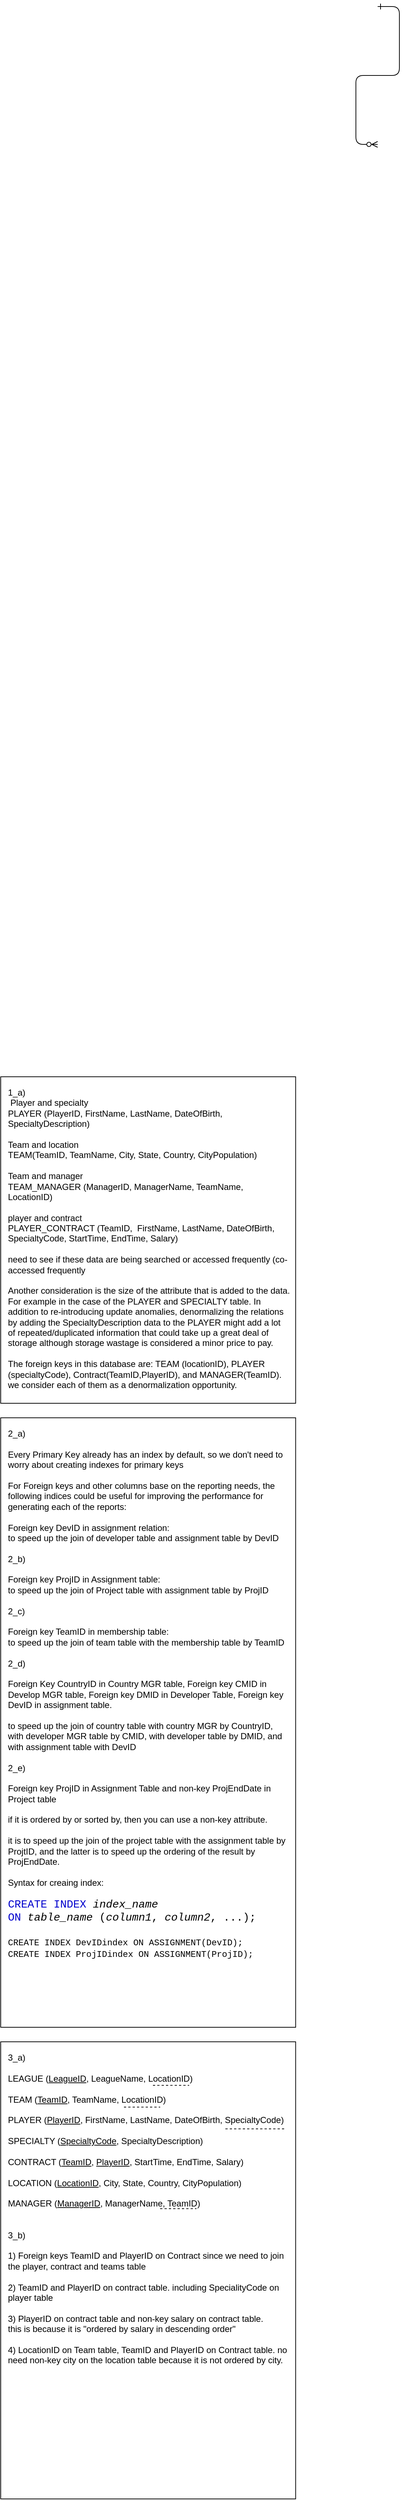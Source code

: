 <mxfile version="14.5.4" type="device"><diagram id="R2lEEEUBdFMjLlhIrx00" name="Page-1"><mxGraphModel dx="448" dy="445" grid="1" gridSize="10" guides="1" tooltips="1" connect="1" arrows="1" fold="1" page="1" pageScale="1" pageWidth="850" pageHeight="1100" math="0" shadow="0" extFonts="Permanent Marker^https://fonts.googleapis.com/css?family=Permanent+Marker"><root><mxCell id="0"/><mxCell id="1" parent="0"/><mxCell id="C-vyLk0tnHw3VtMMgP7b-12" value="" style="edgeStyle=entityRelationEdgeStyle;endArrow=ERzeroToMany;startArrow=ERone;endFill=1;startFill=0;" parent="1" edge="1"><mxGeometry width="100" height="100" relative="1" as="geometry"><mxPoint x="700" y="165" as="sourcePoint"/><mxPoint x="700" y="355" as="targetPoint"/></mxGeometry></mxCell><mxCell id="OPRXsKHjgNAOmNjHAgY9-2" value="&lt;div&gt;1_a)&lt;/div&gt;&lt;div&gt;&amp;nbsp;Player and specialty&lt;/div&gt;&lt;div&gt;PLAYER (PlayerID, FirstName, LastName, DateOfBirth, SpecialtyDescription)&lt;br&gt;&lt;/div&gt;&lt;div&gt;&lt;br&gt;&lt;/div&gt;&lt;div&gt;Team and location&lt;/div&gt;&lt;div&gt;TEAM(TeamID, TeamName, City, State, Country, CityPopulation)&lt;br&gt;&lt;/div&gt;&lt;div&gt;&lt;br&gt;&lt;/div&gt;&lt;div&gt;Team and manager&lt;/div&gt;&lt;div&gt;TEAM_MANAGER (ManagerID, ManagerName, TeamName, LocationID)&lt;/div&gt;&lt;div&gt;&lt;br&gt;&lt;/div&gt;&lt;div&gt;player and contract&lt;/div&gt;&lt;div&gt;PLAYER_CONTRACT (TeamID,&amp;nbsp; FirstName, LastName, DateOfBirth, SpecialtyCode, StartTime, EndTime, Salary)&lt;br&gt;&lt;/div&gt;&lt;div&gt;&lt;br&gt;&lt;/div&gt;&lt;div&gt;need to see if these data are being searched or accessed frequently (co-accessed frequently&lt;/div&gt;&lt;div&gt;&lt;br&gt;&lt;/div&gt;&lt;div&gt;Another consideration is the size of the attribute that is added to the data. For example in the case of the PLAYER and SPECIALTY table. In addition to re-introducing update anomalies, denormalizing the relations by adding the SpecialtyDescription data to the PLAYER might add a lot of repeated/duplicated information that could take up a great deal of storage although storage wastage is considered a minor price to pay.&lt;/div&gt;&lt;div&gt;&lt;br&gt;&lt;/div&gt;&lt;div&gt;The foreign keys in this database are: TEAM (locationID), PLAYER (specialtyCode), Contract(TeamID,PlayerID), and MANAGER(TeamID). we consider each of them as a denormalization opportunity.&lt;/div&gt;&lt;div&gt;&lt;br&gt;&lt;/div&gt;&lt;div&gt;&lt;br&gt;&lt;/div&gt;&lt;div&gt;&lt;br&gt;&lt;/div&gt;&lt;div&gt;&lt;br&gt;&lt;/div&gt;&lt;div&gt;&lt;br&gt;&lt;/div&gt;" style="whiteSpace=wrap;html=1;verticalAlign=top;spacing=10;align=left;" vertex="1" parent="1"><mxGeometry x="180" y="1640" width="406.88" height="450" as="geometry"/></mxCell><mxCell id="OPRXsKHjgNAOmNjHAgY9-3" value="&lt;div&gt;2_a)&lt;/div&gt;&lt;div&gt;&lt;br&gt;&lt;/div&gt;&lt;div&gt;Every Primary Key already has an index by default, so we don't need to worry about creating indexes for primary keys&lt;/div&gt;&lt;div&gt;&lt;br&gt;&lt;/div&gt;&lt;div&gt;For Foreign keys and other columns base on the reporting needs, the following indices could be useful for improving the performance for generating each of the reports:&lt;/div&gt;&lt;div&gt;&lt;br&gt;&lt;/div&gt;&lt;div&gt;Foreign key DevID in assignment relation:&amp;nbsp;&lt;/div&gt;&lt;div&gt;to speed up the join of developer table and assignment table by DevID&lt;/div&gt;&lt;div&gt;&lt;br&gt;&lt;/div&gt;&lt;div&gt;2_b)&lt;/div&gt;&lt;div&gt;&lt;br&gt;&lt;/div&gt;&lt;div&gt;Foreign key ProjID in Assignment table:&lt;/div&gt;&lt;div&gt;to speed up the join of Project table with assignment table by ProjID&lt;/div&gt;&lt;div&gt;&lt;br&gt;&lt;/div&gt;&lt;div&gt;2_c)&amp;nbsp;&lt;/div&gt;&lt;div&gt;&lt;br&gt;&lt;/div&gt;&lt;div&gt;Foreign key TeamID in membership table:&lt;/div&gt;&lt;div&gt;to speed up the join of team table with the membership table by TeamID&lt;/div&gt;&lt;div&gt;&lt;br&gt;&lt;/div&gt;&lt;div&gt;2_d)&lt;/div&gt;&lt;div&gt;&lt;br&gt;&lt;/div&gt;&lt;div&gt;Foreign Key CountryID in Country MGR&amp;nbsp;table, Foreign key CMID in Develop MGR table, Foreign key DMID in Developer Table, Foreign key DevID in assignment table.&lt;/div&gt;&lt;div&gt;&lt;br&gt;&lt;/div&gt;&lt;div&gt;to speed up the join of country table with country MGR by CountryID, with developer MGR table by CMID, with developer table by DMID, and with assignment table with DevID&lt;/div&gt;&lt;div&gt;&lt;br&gt;&lt;/div&gt;&lt;div&gt;2_e)&lt;/div&gt;&lt;div&gt;&lt;br&gt;&lt;/div&gt;&lt;div&gt;Foreign key ProjID in Assignment Table and non-key ProjEndDate in Project table&lt;/div&gt;&lt;div&gt;&lt;br&gt;&lt;/div&gt;&lt;div&gt;if it is ordered by or sorted by, then you can use a non-key attribute.&lt;/div&gt;&lt;div&gt;&lt;br&gt;&lt;/div&gt;&lt;div&gt;it is to speed up the join of the project table with the assignment table by ProjtID, and the latter is to speed up the ordering of the result by ProjEndDate.&lt;/div&gt;&lt;div&gt;&lt;br&gt;&lt;/div&gt;&lt;div&gt;Syntax for creaing index:&lt;/div&gt;&lt;div&gt;&lt;br&gt;&lt;/div&gt;&lt;div&gt;&lt;span class=&quot;sqlkeywordcolor&quot; style=&quot;box-sizing: inherit ; color: mediumblue ; font-family: &amp;#34;consolas&amp;#34; , &amp;#34;courier new&amp;#34; ; font-size: 15px ; background-color: rgb(255 , 255 , 255)&quot;&gt;CREATE&lt;/span&gt;&lt;span style=&quot;font-family: &amp;#34;consolas&amp;#34; , &amp;#34;courier new&amp;#34; ; font-size: 15px ; background-color: rgb(255 , 255 , 255)&quot;&gt;&amp;nbsp;&lt;/span&gt;&lt;span class=&quot;sqlkeywordcolor&quot; style=&quot;box-sizing: inherit ; color: mediumblue ; font-family: &amp;#34;consolas&amp;#34; , &amp;#34;courier new&amp;#34; ; font-size: 15px ; background-color: rgb(255 , 255 , 255)&quot;&gt;INDEX&lt;/span&gt;&lt;span style=&quot;font-family: &amp;#34;consolas&amp;#34; , &amp;#34;courier new&amp;#34; ; font-size: 15px ; background-color: rgb(255 , 255 , 255)&quot;&gt;&amp;nbsp;&lt;/span&gt;&lt;em style=&quot;box-sizing: inherit ; font-family: &amp;#34;consolas&amp;#34; , &amp;#34;courier new&amp;#34; ; font-size: 15px ; background-color: rgb(255 , 255 , 255)&quot;&gt;index_name&lt;/em&gt;&lt;br style=&quot;box-sizing: inherit ; font-family: &amp;#34;consolas&amp;#34; , &amp;#34;courier new&amp;#34; ; font-size: 15px ; background-color: rgb(255 , 255 , 255)&quot;&gt;&lt;span class=&quot;sqlkeywordcolor&quot; style=&quot;box-sizing: inherit ; color: mediumblue ; font-family: &amp;#34;consolas&amp;#34; , &amp;#34;courier new&amp;#34; ; font-size: 15px ; background-color: rgb(255 , 255 , 255)&quot;&gt;ON&lt;/span&gt;&lt;span style=&quot;font-family: &amp;#34;consolas&amp;#34; , &amp;#34;courier new&amp;#34; ; font-size: 15px ; background-color: rgb(255 , 255 , 255)&quot;&gt;&amp;nbsp;&lt;/span&gt;&lt;em style=&quot;box-sizing: inherit ; font-family: &amp;#34;consolas&amp;#34; , &amp;#34;courier new&amp;#34; ; font-size: 15px ; background-color: rgb(255 , 255 , 255)&quot;&gt;table_name&lt;/em&gt;&lt;span style=&quot;font-family: &amp;#34;consolas&amp;#34; , &amp;#34;courier new&amp;#34; ; font-size: 15px ; background-color: rgb(255 , 255 , 255)&quot;&gt;&amp;nbsp;(&lt;/span&gt;&lt;em style=&quot;box-sizing: inherit ; font-family: &amp;#34;consolas&amp;#34; , &amp;#34;courier new&amp;#34; ; font-size: 15px ; background-color: rgb(255 , 255 , 255)&quot;&gt;column1&lt;/em&gt;&lt;span style=&quot;font-family: &amp;#34;consolas&amp;#34; , &amp;#34;courier new&amp;#34; ; font-size: 15px ; background-color: rgb(255 , 255 , 255)&quot;&gt;,&amp;nbsp;&lt;/span&gt;&lt;em style=&quot;box-sizing: inherit ; font-family: &amp;#34;consolas&amp;#34; , &amp;#34;courier new&amp;#34; ; font-size: 15px ; background-color: rgb(255 , 255 , 255)&quot;&gt;column2&lt;/em&gt;&lt;span style=&quot;font-family: &amp;#34;consolas&amp;#34; , &amp;#34;courier new&amp;#34; ; font-size: 15px ; background-color: rgb(255 , 255 , 255)&quot;&gt;, ...);&lt;/span&gt;&lt;br&gt;&lt;/div&gt;&lt;div style=&quot;font-size: 14px&quot;&gt;&lt;span style=&quot;font-family: &amp;#34;consolas&amp;#34; , &amp;#34;courier new&amp;#34; ; background-color: rgb(255 , 255 , 255)&quot;&gt;&lt;br&gt;&lt;/span&gt;&lt;/div&gt;&lt;div&gt;&lt;font face=&quot;consolas, courier new&quot;&gt;&lt;span style=&quot;background-color: rgb(255 , 255 , 255)&quot;&gt;CREATE INDEX DevIDindex ON ASSIGNMENT(DevID);&lt;/span&gt;&lt;/font&gt;&lt;/div&gt;&lt;div&gt;&lt;span style=&quot;font-family: &amp;#34;consolas&amp;#34; , &amp;#34;courier new&amp;#34; ; background-color: rgb(255 , 255 , 255)&quot;&gt;CREATE INDEX ProjIDindex ON ASSIGNMENT(ProjID);&lt;/span&gt;&lt;font face=&quot;consolas, courier new&quot;&gt;&lt;span style=&quot;background-color: rgb(255 , 255 , 255)&quot;&gt;&lt;br&gt;&lt;/span&gt;&lt;/font&gt;&lt;/div&gt;" style="whiteSpace=wrap;html=1;verticalAlign=top;spacing=10;align=left;" vertex="1" parent="1"><mxGeometry x="180" y="2110" width="406.88" height="840" as="geometry"/></mxCell><mxCell id="OPRXsKHjgNAOmNjHAgY9-4" value="3_a)&lt;br&gt;&lt;br&gt;LEAGUE (&lt;u&gt;LeagueID&lt;/u&gt;, LeagueName, LocationID)&lt;br&gt;&lt;br&gt;TEAM (&lt;u&gt;TeamID&lt;/u&gt;, TeamName, LocationID)&lt;br&gt;&lt;br&gt;PLAYER (&lt;u&gt;PlayerID&lt;/u&gt;, FirstName, LastName, DateOfBirth, SpecialtyCode)&lt;br&gt;&lt;br&gt;SPECIALTY (&lt;u&gt;SpecialtyCode&lt;/u&gt;, SpecialtyDescription)&lt;br&gt;&lt;br&gt;CONTRACT (&lt;u&gt;TeamID&lt;/u&gt;, &lt;u&gt;PlayerID&lt;/u&gt;, StartTime, EndTime, Salary)&lt;br&gt;&lt;br&gt;LOCATION (&lt;u&gt;LocationID&lt;/u&gt;, City, State, Country, CityPopulation)&lt;br&gt;&lt;br&gt;MANAGER (&lt;u&gt;ManagerID&lt;/u&gt;, ManagerName, TeamID)&lt;br&gt;&lt;br&gt;&lt;br&gt;3_b)&lt;br&gt;&lt;br&gt;1) Foreign keys TeamID and PlayerID on Contract since we need to join the player, contract and teams table&lt;br&gt;&lt;br&gt;2) TeamID and PlayerID on contract table. including SpecialityCode on player table&lt;br&gt;&lt;br&gt;3) PlayerID on contract table and non-key salary on contract table.&lt;br&gt;this is because it is &quot;ordered by salary in descending order&quot;&lt;br&gt;&lt;br&gt;4) LocationID on Team table, TeamID and PlayerID on Contract table. no need non-key city on the location table because it is not ordered by city." style="whiteSpace=wrap;html=1;verticalAlign=top;spacing=10;align=left;" vertex="1" parent="1"><mxGeometry x="180" y="2970" width="406.88" height="630" as="geometry"/></mxCell><mxCell id="OPRXsKHjgNAOmNjHAgY9-7" value="" style="endArrow=none;dashed=1;html=1;" edge="1" parent="1"><mxGeometry width="50" height="50" relative="1" as="geometry"><mxPoint x="390" y="3030" as="sourcePoint"/><mxPoint x="440" y="3030" as="targetPoint"/></mxGeometry></mxCell><mxCell id="OPRXsKHjgNAOmNjHAgY9-8" value="" style="endArrow=none;dashed=1;html=1;" edge="1" parent="1"><mxGeometry width="50" height="50" relative="1" as="geometry"><mxPoint x="350" y="3060" as="sourcePoint"/><mxPoint x="400" y="3060" as="targetPoint"/><Array as="points"><mxPoint x="380" y="3060"/></Array></mxGeometry></mxCell><mxCell id="OPRXsKHjgNAOmNjHAgY9-9" value="" style="endArrow=none;dashed=1;html=1;" edge="1" parent="1"><mxGeometry width="50" height="50" relative="1" as="geometry"><mxPoint x="490" y="3090" as="sourcePoint"/><mxPoint x="573.12" y="3090" as="targetPoint"/></mxGeometry></mxCell><mxCell id="OPRXsKHjgNAOmNjHAgY9-10" value="" style="endArrow=none;dashed=1;html=1;" edge="1" parent="1"><mxGeometry width="50" height="50" relative="1" as="geometry"><mxPoint x="400" y="3200" as="sourcePoint"/><mxPoint x="450" y="3200" as="targetPoint"/></mxGeometry></mxCell></root></mxGraphModel></diagram></mxfile>